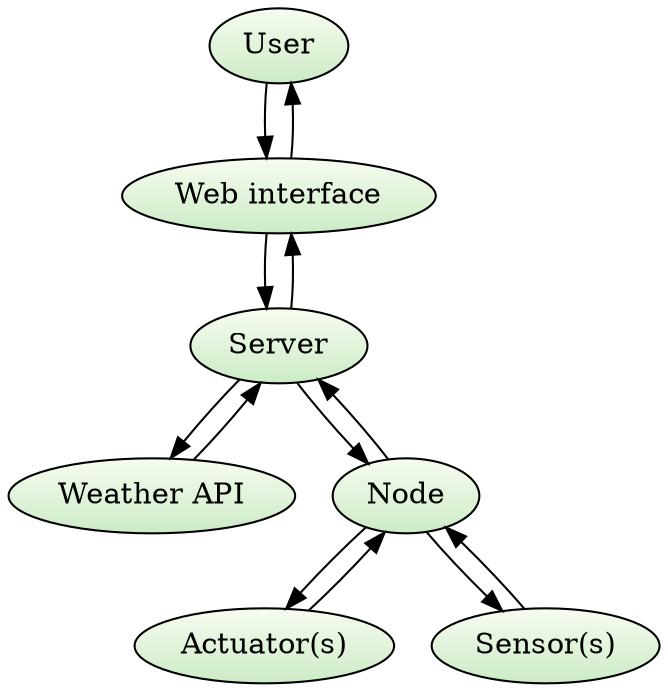 //dot -Tsvg -osystem.svg systemFlowchart.dot

digraph G {

	// Event nodes
	{
		node[shape=ellipse, style=filled, fillcolor="/gnbu9/1:/gnbu9/3", gradientangle=270]
		"User"
		"Web interface"
		"Server"
		"Weather API"
		"Node"
		"Actuator(s)"
		"Sensor(s)"
	}
	
	// Other nodes
	{
		node[shape=plaintext, style=none, fillcolor="/rdpu9/1:/rdpu9/3", gradientangle=270];
		
	}
	
	// Flow chart graph data

		"User" -> "Web interface"
		"Web interface" -> "User"
		"Server" -> "Web interface"
		"Web interface" -> "Server"
		"Weather API" -> "Server"
		"Server" -> "Weather API"
		"Server" -> "Node"
		"Node" -> "Server"
		"Actuator(s)" -> "Node"
		"Sensor(s)" -> "Node"
		"Node" -> "Actuator(s)"
		"Node" -> "Sensor(s)"
		

//	START -> "Is controller configured?"
//	"Is controller configured?" -> "Adjust actuator output" [label="Yes"]
//	"Is controller configured?" -> "Set new controller" [label="No"]

//	"New weather data" -> "Adjust actuator output"
//	"New sensor data" -> "Adjust actuator output"
//	"Adjust actuator output" -> "New sensor data" [color="grey"]
	
//	"New controller configuration requested" -> "Set new controller"
//	"Set new controller" -> "Adjust actuator output"
}